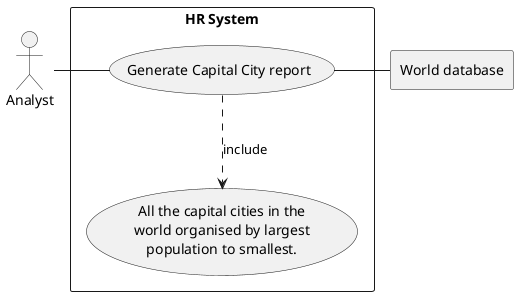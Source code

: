 @startuml
@startuml

actor Analys as "Analyst"

rectangle WorldDB as "World database"

rectangle "HR System" {
    usecase UC1 as "Generate Capital City report"

    usecase UC2 as "All the capital cities in the
     world organised by largest
     population to smallest."

    Analys - UC1
    UC1 ..> UC2 : include
    UC1 - WorldDB
}
@enduml


//d123
